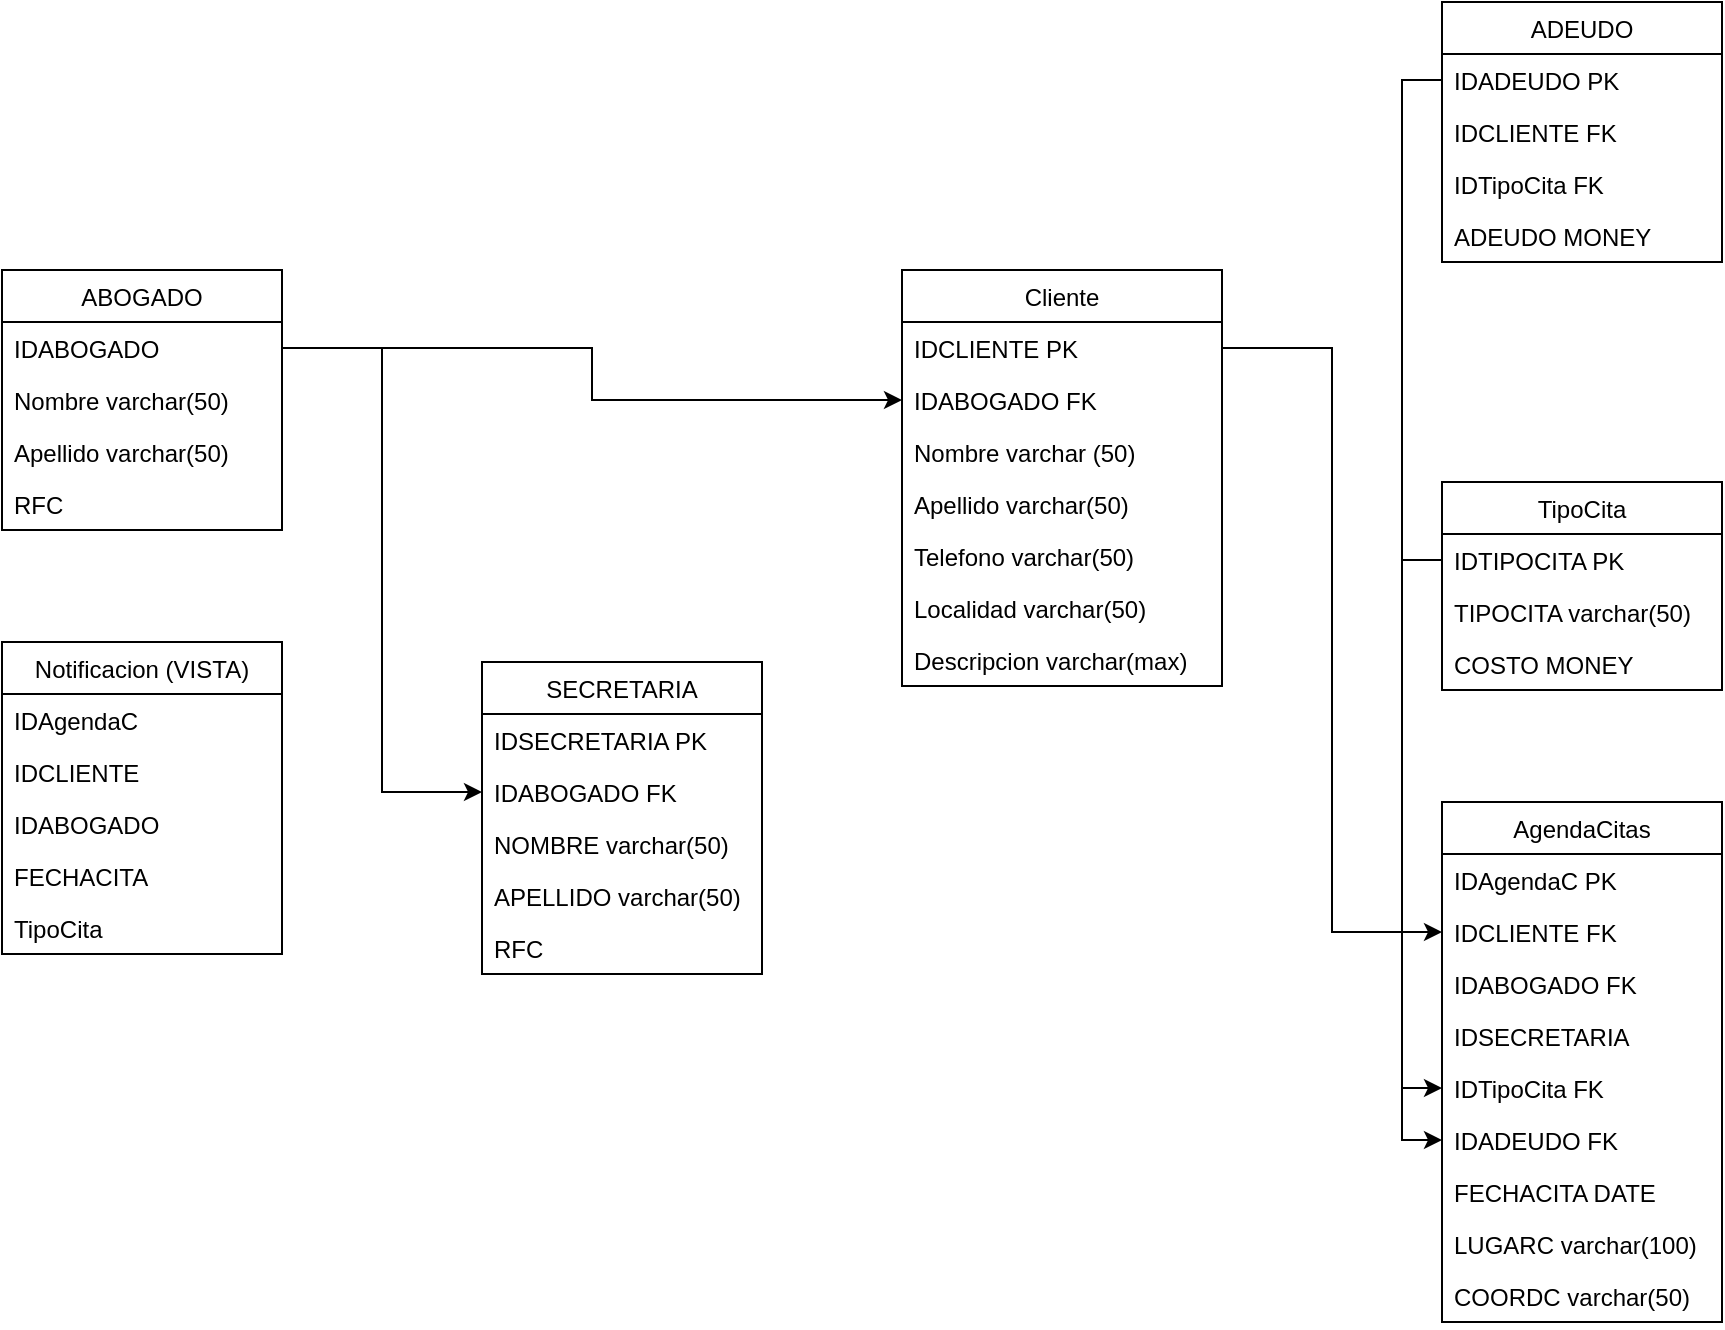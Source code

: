 <mxfile version="12.9.3"><diagram id="7lu90oYuJNbB0gh-pKt4" name="Page-1"><mxGraphModel dx="868" dy="401" grid="1" gridSize="10" guides="1" tooltips="1" connect="1" arrows="1" fold="1" page="1" pageScale="1" pageWidth="827" pageHeight="1169" math="0" shadow="0"><root><mxCell id="0"/><mxCell id="1" parent="0"/><mxCell id="iAlc_bDnUiz699n-qSRT-53" value="Notificacion (VISTA)" style="swimlane;fontStyle=0;childLayout=stackLayout;horizontal=1;startSize=26;fillColor=none;horizontalStack=0;resizeParent=1;resizeParentMax=0;resizeLast=0;collapsible=1;marginBottom=0;" vertex="1" parent="1"><mxGeometry x="50" y="390" width="140" height="156" as="geometry"/></mxCell><mxCell id="iAlc_bDnUiz699n-qSRT-54" value="IDAgendaC" style="text;strokeColor=none;fillColor=none;align=left;verticalAlign=top;spacingLeft=4;spacingRight=4;overflow=hidden;rotatable=0;points=[[0,0.5],[1,0.5]];portConstraint=eastwest;" vertex="1" parent="iAlc_bDnUiz699n-qSRT-53"><mxGeometry y="26" width="140" height="26" as="geometry"/></mxCell><mxCell id="iAlc_bDnUiz699n-qSRT-55" value="IDCLIENTE" style="text;strokeColor=none;fillColor=none;align=left;verticalAlign=top;spacingLeft=4;spacingRight=4;overflow=hidden;rotatable=0;points=[[0,0.5],[1,0.5]];portConstraint=eastwest;" vertex="1" parent="iAlc_bDnUiz699n-qSRT-53"><mxGeometry y="52" width="140" height="26" as="geometry"/></mxCell><mxCell id="iAlc_bDnUiz699n-qSRT-56" value="IDABOGADO" style="text;strokeColor=none;fillColor=none;align=left;verticalAlign=top;spacingLeft=4;spacingRight=4;overflow=hidden;rotatable=0;points=[[0,0.5],[1,0.5]];portConstraint=eastwest;" vertex="1" parent="iAlc_bDnUiz699n-qSRT-53"><mxGeometry y="78" width="140" height="26" as="geometry"/></mxCell><mxCell id="iAlc_bDnUiz699n-qSRT-57" value="FECHACITA " style="text;strokeColor=none;fillColor=none;align=left;verticalAlign=top;spacingLeft=4;spacingRight=4;overflow=hidden;rotatable=0;points=[[0,0.5],[1,0.5]];portConstraint=eastwest;" vertex="1" parent="iAlc_bDnUiz699n-qSRT-53"><mxGeometry y="104" width="140" height="26" as="geometry"/></mxCell><mxCell id="iAlc_bDnUiz699n-qSRT-59" value="TipoCita " style="text;strokeColor=none;fillColor=none;align=left;verticalAlign=top;spacingLeft=4;spacingRight=4;overflow=hidden;rotatable=0;points=[[0,0.5],[1,0.5]];portConstraint=eastwest;" vertex="1" parent="iAlc_bDnUiz699n-qSRT-53"><mxGeometry y="130" width="140" height="26" as="geometry"/></mxCell><mxCell id="iAlc_bDnUiz699n-qSRT-1" value="ABOGADO" style="swimlane;fontStyle=0;childLayout=stackLayout;horizontal=1;startSize=26;fillColor=none;horizontalStack=0;resizeParent=1;resizeParentMax=0;resizeLast=0;collapsible=1;marginBottom=0;" vertex="1" parent="1"><mxGeometry x="50" y="204" width="140" height="130" as="geometry"><mxRectangle x="50" y="180" width="90" height="26" as="alternateBounds"/></mxGeometry></mxCell><mxCell id="iAlc_bDnUiz699n-qSRT-6" value="IDABOGADO" style="text;strokeColor=none;fillColor=none;align=left;verticalAlign=top;spacingLeft=4;spacingRight=4;overflow=hidden;rotatable=0;points=[[0,0.5],[1,0.5]];portConstraint=eastwest;" vertex="1" parent="iAlc_bDnUiz699n-qSRT-1"><mxGeometry y="26" width="140" height="26" as="geometry"/></mxCell><mxCell id="iAlc_bDnUiz699n-qSRT-2" value="Nombre varchar(50)" style="text;strokeColor=none;fillColor=none;align=left;verticalAlign=top;spacingLeft=4;spacingRight=4;overflow=hidden;rotatable=0;points=[[0,0.5],[1,0.5]];portConstraint=eastwest;" vertex="1" parent="iAlc_bDnUiz699n-qSRT-1"><mxGeometry y="52" width="140" height="26" as="geometry"/></mxCell><mxCell id="iAlc_bDnUiz699n-qSRT-3" value="Apellido varchar(50)" style="text;strokeColor=none;fillColor=none;align=left;verticalAlign=top;spacingLeft=4;spacingRight=4;overflow=hidden;rotatable=0;points=[[0,0.5],[1,0.5]];portConstraint=eastwest;" vertex="1" parent="iAlc_bDnUiz699n-qSRT-1"><mxGeometry y="78" width="140" height="26" as="geometry"/></mxCell><mxCell id="iAlc_bDnUiz699n-qSRT-7" value="RFC" style="text;strokeColor=none;fillColor=none;align=left;verticalAlign=top;spacingLeft=4;spacingRight=4;overflow=hidden;rotatable=0;points=[[0,0.5],[1,0.5]];portConstraint=eastwest;" vertex="1" parent="iAlc_bDnUiz699n-qSRT-1"><mxGeometry y="104" width="140" height="26" as="geometry"/></mxCell><mxCell id="iAlc_bDnUiz699n-qSRT-23" value="Cliente" style="swimlane;fontStyle=0;childLayout=stackLayout;horizontal=1;startSize=26;fillColor=none;horizontalStack=0;resizeParent=1;resizeParentMax=0;resizeLast=0;collapsible=1;marginBottom=0;" vertex="1" parent="1"><mxGeometry x="500" y="204" width="160" height="208" as="geometry"/></mxCell><mxCell id="iAlc_bDnUiz699n-qSRT-24" value="IDCLIENTE PK" style="text;strokeColor=none;fillColor=none;align=left;verticalAlign=top;spacingLeft=4;spacingRight=4;overflow=hidden;rotatable=0;points=[[0,0.5],[1,0.5]];portConstraint=eastwest;" vertex="1" parent="iAlc_bDnUiz699n-qSRT-23"><mxGeometry y="26" width="160" height="26" as="geometry"/></mxCell><mxCell id="iAlc_bDnUiz699n-qSRT-71" value="IDABOGADO FK" style="text;strokeColor=none;fillColor=none;align=left;verticalAlign=top;spacingLeft=4;spacingRight=4;overflow=hidden;rotatable=0;points=[[0,0.5],[1,0.5]];portConstraint=eastwest;" vertex="1" parent="iAlc_bDnUiz699n-qSRT-23"><mxGeometry y="52" width="160" height="26" as="geometry"/></mxCell><mxCell id="iAlc_bDnUiz699n-qSRT-25" value="Nombre varchar (50)" style="text;strokeColor=none;fillColor=none;align=left;verticalAlign=top;spacingLeft=4;spacingRight=4;overflow=hidden;rotatable=0;points=[[0,0.5],[1,0.5]];portConstraint=eastwest;" vertex="1" parent="iAlc_bDnUiz699n-qSRT-23"><mxGeometry y="78" width="160" height="26" as="geometry"/></mxCell><mxCell id="iAlc_bDnUiz699n-qSRT-26" value="Apellido varchar(50)" style="text;strokeColor=none;fillColor=none;align=left;verticalAlign=top;spacingLeft=4;spacingRight=4;overflow=hidden;rotatable=0;points=[[0,0.5],[1,0.5]];portConstraint=eastwest;" vertex="1" parent="iAlc_bDnUiz699n-qSRT-23"><mxGeometry y="104" width="160" height="26" as="geometry"/></mxCell><mxCell id="iAlc_bDnUiz699n-qSRT-50" value="Telefono varchar(50)" style="text;strokeColor=none;fillColor=none;align=left;verticalAlign=top;spacingLeft=4;spacingRight=4;overflow=hidden;rotatable=0;points=[[0,0.5],[1,0.5]];portConstraint=eastwest;" vertex="1" parent="iAlc_bDnUiz699n-qSRT-23"><mxGeometry y="130" width="160" height="26" as="geometry"/></mxCell><mxCell id="iAlc_bDnUiz699n-qSRT-51" value="Localidad varchar(50)" style="text;strokeColor=none;fillColor=none;align=left;verticalAlign=top;spacingLeft=4;spacingRight=4;overflow=hidden;rotatable=0;points=[[0,0.5],[1,0.5]];portConstraint=eastwest;" vertex="1" parent="iAlc_bDnUiz699n-qSRT-23"><mxGeometry y="156" width="160" height="26" as="geometry"/></mxCell><mxCell id="iAlc_bDnUiz699n-qSRT-58" value="Descripcion varchar(max)" style="text;strokeColor=none;fillColor=none;align=left;verticalAlign=top;spacingLeft=4;spacingRight=4;overflow=hidden;rotatable=0;points=[[0,0.5],[1,0.5]];portConstraint=eastwest;" vertex="1" parent="iAlc_bDnUiz699n-qSRT-23"><mxGeometry y="182" width="160" height="26" as="geometry"/></mxCell><mxCell id="iAlc_bDnUiz699n-qSRT-29" value="ADEUDO" style="swimlane;fontStyle=0;childLayout=stackLayout;horizontal=1;startSize=26;fillColor=none;horizontalStack=0;resizeParent=1;resizeParentMax=0;resizeLast=0;collapsible=1;marginBottom=0;" vertex="1" parent="1"><mxGeometry x="770" y="70" width="140" height="130" as="geometry"/></mxCell><mxCell id="iAlc_bDnUiz699n-qSRT-31" value="IDADEUDO PK" style="text;strokeColor=none;fillColor=none;align=left;verticalAlign=top;spacingLeft=4;spacingRight=4;overflow=hidden;rotatable=0;points=[[0,0.5],[1,0.5]];portConstraint=eastwest;" vertex="1" parent="iAlc_bDnUiz699n-qSRT-29"><mxGeometry y="26" width="140" height="26" as="geometry"/></mxCell><mxCell id="iAlc_bDnUiz699n-qSRT-30" value="IDCLIENTE FK" style="text;strokeColor=none;fillColor=none;align=left;verticalAlign=top;spacingLeft=4;spacingRight=4;overflow=hidden;rotatable=0;points=[[0,0.5],[1,0.5]];portConstraint=eastwest;" vertex="1" parent="iAlc_bDnUiz699n-qSRT-29"><mxGeometry y="52" width="140" height="26" as="geometry"/></mxCell><mxCell id="iAlc_bDnUiz699n-qSRT-32" value="IDTipoCita FK" style="text;strokeColor=none;fillColor=none;align=left;verticalAlign=top;spacingLeft=4;spacingRight=4;overflow=hidden;rotatable=0;points=[[0,0.5],[1,0.5]];portConstraint=eastwest;" vertex="1" parent="iAlc_bDnUiz699n-qSRT-29"><mxGeometry y="78" width="140" height="26" as="geometry"/></mxCell><mxCell id="iAlc_bDnUiz699n-qSRT-52" value="ADEUDO MONEY" style="text;strokeColor=none;fillColor=none;align=left;verticalAlign=top;spacingLeft=4;spacingRight=4;overflow=hidden;rotatable=0;points=[[0,0.5],[1,0.5]];portConstraint=eastwest;" vertex="1" parent="iAlc_bDnUiz699n-qSRT-29"><mxGeometry y="104" width="140" height="26" as="geometry"/></mxCell><mxCell id="iAlc_bDnUiz699n-qSRT-38" value="TipoCita" style="swimlane;fontStyle=0;childLayout=stackLayout;horizontal=1;startSize=26;fillColor=none;horizontalStack=0;resizeParent=1;resizeParentMax=0;resizeLast=0;collapsible=1;marginBottom=0;" vertex="1" parent="1"><mxGeometry x="770" y="310" width="140" height="104" as="geometry"/></mxCell><mxCell id="iAlc_bDnUiz699n-qSRT-39" value="IDTIPOCITA PK" style="text;strokeColor=none;fillColor=none;align=left;verticalAlign=top;spacingLeft=4;spacingRight=4;overflow=hidden;rotatable=0;points=[[0,0.5],[1,0.5]];portConstraint=eastwest;" vertex="1" parent="iAlc_bDnUiz699n-qSRT-38"><mxGeometry y="26" width="140" height="26" as="geometry"/></mxCell><mxCell id="iAlc_bDnUiz699n-qSRT-40" value="TIPOCITA varchar(50)" style="text;strokeColor=none;fillColor=none;align=left;verticalAlign=top;spacingLeft=4;spacingRight=4;overflow=hidden;rotatable=0;points=[[0,0.5],[1,0.5]];portConstraint=eastwest;" vertex="1" parent="iAlc_bDnUiz699n-qSRT-38"><mxGeometry y="52" width="140" height="26" as="geometry"/></mxCell><mxCell id="iAlc_bDnUiz699n-qSRT-41" value="COSTO MONEY" style="text;strokeColor=none;fillColor=none;align=left;verticalAlign=top;spacingLeft=4;spacingRight=4;overflow=hidden;rotatable=0;points=[[0,0.5],[1,0.5]];portConstraint=eastwest;" vertex="1" parent="iAlc_bDnUiz699n-qSRT-38"><mxGeometry y="78" width="140" height="26" as="geometry"/></mxCell><mxCell id="iAlc_bDnUiz699n-qSRT-42" value="AgendaCitas" style="swimlane;fontStyle=0;childLayout=stackLayout;horizontal=1;startSize=26;fillColor=none;horizontalStack=0;resizeParent=1;resizeParentMax=0;resizeLast=0;collapsible=1;marginBottom=0;" vertex="1" parent="1"><mxGeometry x="770" y="470" width="140" height="260" as="geometry"/></mxCell><mxCell id="iAlc_bDnUiz699n-qSRT-43" value="IDAgendaC PK" style="text;strokeColor=none;fillColor=none;align=left;verticalAlign=top;spacingLeft=4;spacingRight=4;overflow=hidden;rotatable=0;points=[[0,0.5],[1,0.5]];portConstraint=eastwest;" vertex="1" parent="iAlc_bDnUiz699n-qSRT-42"><mxGeometry y="26" width="140" height="26" as="geometry"/></mxCell><mxCell id="iAlc_bDnUiz699n-qSRT-44" value="IDCLIENTE FK" style="text;strokeColor=none;fillColor=none;align=left;verticalAlign=top;spacingLeft=4;spacingRight=4;overflow=hidden;rotatable=0;points=[[0,0.5],[1,0.5]];portConstraint=eastwest;" vertex="1" parent="iAlc_bDnUiz699n-qSRT-42"><mxGeometry y="52" width="140" height="26" as="geometry"/></mxCell><mxCell id="iAlc_bDnUiz699n-qSRT-48" value="IDABOGADO FK" style="text;strokeColor=none;fillColor=none;align=left;verticalAlign=top;spacingLeft=4;spacingRight=4;overflow=hidden;rotatable=0;points=[[0,0.5],[1,0.5]];portConstraint=eastwest;" vertex="1" parent="iAlc_bDnUiz699n-qSRT-42"><mxGeometry y="78" width="140" height="26" as="geometry"/></mxCell><mxCell id="iAlc_bDnUiz699n-qSRT-49" value="IDSECRETARIA" style="text;strokeColor=none;fillColor=none;align=left;verticalAlign=top;spacingLeft=4;spacingRight=4;overflow=hidden;rotatable=0;points=[[0,0.5],[1,0.5]];portConstraint=eastwest;" vertex="1" parent="iAlc_bDnUiz699n-qSRT-42"><mxGeometry y="104" width="140" height="26" as="geometry"/></mxCell><mxCell id="iAlc_bDnUiz699n-qSRT-45" value="IDTipoCita FK" style="text;strokeColor=none;fillColor=none;align=left;verticalAlign=top;spacingLeft=4;spacingRight=4;overflow=hidden;rotatable=0;points=[[0,0.5],[1,0.5]];portConstraint=eastwest;" vertex="1" parent="iAlc_bDnUiz699n-qSRT-42"><mxGeometry y="130" width="140" height="26" as="geometry"/></mxCell><mxCell id="iAlc_bDnUiz699n-qSRT-46" value="IDADEUDO FK" style="text;strokeColor=none;fillColor=none;align=left;verticalAlign=top;spacingLeft=4;spacingRight=4;overflow=hidden;rotatable=0;points=[[0,0.5],[1,0.5]];portConstraint=eastwest;" vertex="1" parent="iAlc_bDnUiz699n-qSRT-42"><mxGeometry y="156" width="140" height="26" as="geometry"/></mxCell><mxCell id="iAlc_bDnUiz699n-qSRT-47" value="FECHACITA DATE" style="text;strokeColor=none;fillColor=none;align=left;verticalAlign=top;spacingLeft=4;spacingRight=4;overflow=hidden;rotatable=0;points=[[0,0.5],[1,0.5]];portConstraint=eastwest;" vertex="1" parent="iAlc_bDnUiz699n-qSRT-42"><mxGeometry y="182" width="140" height="26" as="geometry"/></mxCell><mxCell id="iAlc_bDnUiz699n-qSRT-60" value="LUGARC varchar(100)&#10;" style="text;strokeColor=none;fillColor=none;align=left;verticalAlign=top;spacingLeft=4;spacingRight=4;overflow=hidden;rotatable=0;points=[[0,0.5],[1,0.5]];portConstraint=eastwest;" vertex="1" parent="iAlc_bDnUiz699n-qSRT-42"><mxGeometry y="208" width="140" height="26" as="geometry"/></mxCell><mxCell id="iAlc_bDnUiz699n-qSRT-62" value="COORDC varchar(50)" style="text;strokeColor=none;fillColor=none;align=left;verticalAlign=top;spacingLeft=4;spacingRight=4;overflow=hidden;rotatable=0;points=[[0,0.5],[1,0.5]];portConstraint=eastwest;" vertex="1" parent="iAlc_bDnUiz699n-qSRT-42"><mxGeometry y="234" width="140" height="26" as="geometry"/></mxCell><mxCell id="iAlc_bDnUiz699n-qSRT-66" style="edgeStyle=orthogonalEdgeStyle;rounded=0;orthogonalLoop=1;jettySize=auto;html=1;exitX=1;exitY=0.5;exitDx=0;exitDy=0;entryX=0;entryY=0.5;entryDx=0;entryDy=0;" edge="1" parent="1" source="iAlc_bDnUiz699n-qSRT-6" target="iAlc_bDnUiz699n-qSRT-10"><mxGeometry relative="1" as="geometry"/></mxCell><mxCell id="iAlc_bDnUiz699n-qSRT-68" style="edgeStyle=orthogonalEdgeStyle;rounded=0;orthogonalLoop=1;jettySize=auto;html=1;exitX=1;exitY=0.5;exitDx=0;exitDy=0;entryX=0;entryY=0.5;entryDx=0;entryDy=0;" edge="1" parent="1" source="iAlc_bDnUiz699n-qSRT-24" target="iAlc_bDnUiz699n-qSRT-44"><mxGeometry relative="1" as="geometry"/></mxCell><mxCell id="iAlc_bDnUiz699n-qSRT-69" style="edgeStyle=orthogonalEdgeStyle;rounded=0;orthogonalLoop=1;jettySize=auto;html=1;exitX=0;exitY=0.5;exitDx=0;exitDy=0;entryX=0;entryY=0.5;entryDx=0;entryDy=0;" edge="1" parent="1" source="iAlc_bDnUiz699n-qSRT-39" target="iAlc_bDnUiz699n-qSRT-45"><mxGeometry relative="1" as="geometry"/></mxCell><mxCell id="iAlc_bDnUiz699n-qSRT-70" style="edgeStyle=orthogonalEdgeStyle;rounded=0;orthogonalLoop=1;jettySize=auto;html=1;exitX=0;exitY=0.5;exitDx=0;exitDy=0;entryX=0;entryY=0.5;entryDx=0;entryDy=0;" edge="1" parent="1" source="iAlc_bDnUiz699n-qSRT-31" target="iAlc_bDnUiz699n-qSRT-46"><mxGeometry relative="1" as="geometry"/></mxCell><mxCell id="iAlc_bDnUiz699n-qSRT-8" value="SECRETARIA" style="swimlane;fontStyle=0;childLayout=stackLayout;horizontal=1;startSize=26;fillColor=none;horizontalStack=0;resizeParent=1;resizeParentMax=0;resizeLast=0;collapsible=1;marginBottom=0;" vertex="1" parent="1"><mxGeometry x="290" y="400" width="140" height="156" as="geometry"/></mxCell><mxCell id="iAlc_bDnUiz699n-qSRT-9" value="IDSECRETARIA PK" style="text;strokeColor=none;fillColor=none;align=left;verticalAlign=top;spacingLeft=4;spacingRight=4;overflow=hidden;rotatable=0;points=[[0,0.5],[1,0.5]];portConstraint=eastwest;" vertex="1" parent="iAlc_bDnUiz699n-qSRT-8"><mxGeometry y="26" width="140" height="26" as="geometry"/></mxCell><mxCell id="iAlc_bDnUiz699n-qSRT-10" value="IDABOGADO FK" style="text;strokeColor=none;fillColor=none;align=left;verticalAlign=top;spacingLeft=4;spacingRight=4;overflow=hidden;rotatable=0;points=[[0,0.5],[1,0.5]];portConstraint=eastwest;" vertex="1" parent="iAlc_bDnUiz699n-qSRT-8"><mxGeometry y="52" width="140" height="26" as="geometry"/></mxCell><mxCell id="iAlc_bDnUiz699n-qSRT-11" value="NOMBRE varchar(50)" style="text;strokeColor=none;fillColor=none;align=left;verticalAlign=top;spacingLeft=4;spacingRight=4;overflow=hidden;rotatable=0;points=[[0,0.5],[1,0.5]];portConstraint=eastwest;" vertex="1" parent="iAlc_bDnUiz699n-qSRT-8"><mxGeometry y="78" width="140" height="26" as="geometry"/></mxCell><mxCell id="iAlc_bDnUiz699n-qSRT-12" value="APELLIDO varchar(50)" style="text;strokeColor=none;fillColor=none;align=left;verticalAlign=top;spacingLeft=4;spacingRight=4;overflow=hidden;rotatable=0;points=[[0,0.5],[1,0.5]];portConstraint=eastwest;" vertex="1" parent="iAlc_bDnUiz699n-qSRT-8"><mxGeometry y="104" width="140" height="26" as="geometry"/></mxCell><mxCell id="iAlc_bDnUiz699n-qSRT-13" value="RFC" style="text;strokeColor=none;fillColor=none;align=left;verticalAlign=top;spacingLeft=4;spacingRight=4;overflow=hidden;rotatable=0;points=[[0,0.5],[1,0.5]];portConstraint=eastwest;" vertex="1" parent="iAlc_bDnUiz699n-qSRT-8"><mxGeometry y="130" width="140" height="26" as="geometry"/></mxCell><mxCell id="iAlc_bDnUiz699n-qSRT-75" style="edgeStyle=orthogonalEdgeStyle;rounded=0;orthogonalLoop=1;jettySize=auto;html=1;entryX=0;entryY=0.5;entryDx=0;entryDy=0;" edge="1" parent="1" source="iAlc_bDnUiz699n-qSRT-6" target="iAlc_bDnUiz699n-qSRT-71"><mxGeometry relative="1" as="geometry"/></mxCell></root></mxGraphModel></diagram></mxfile>